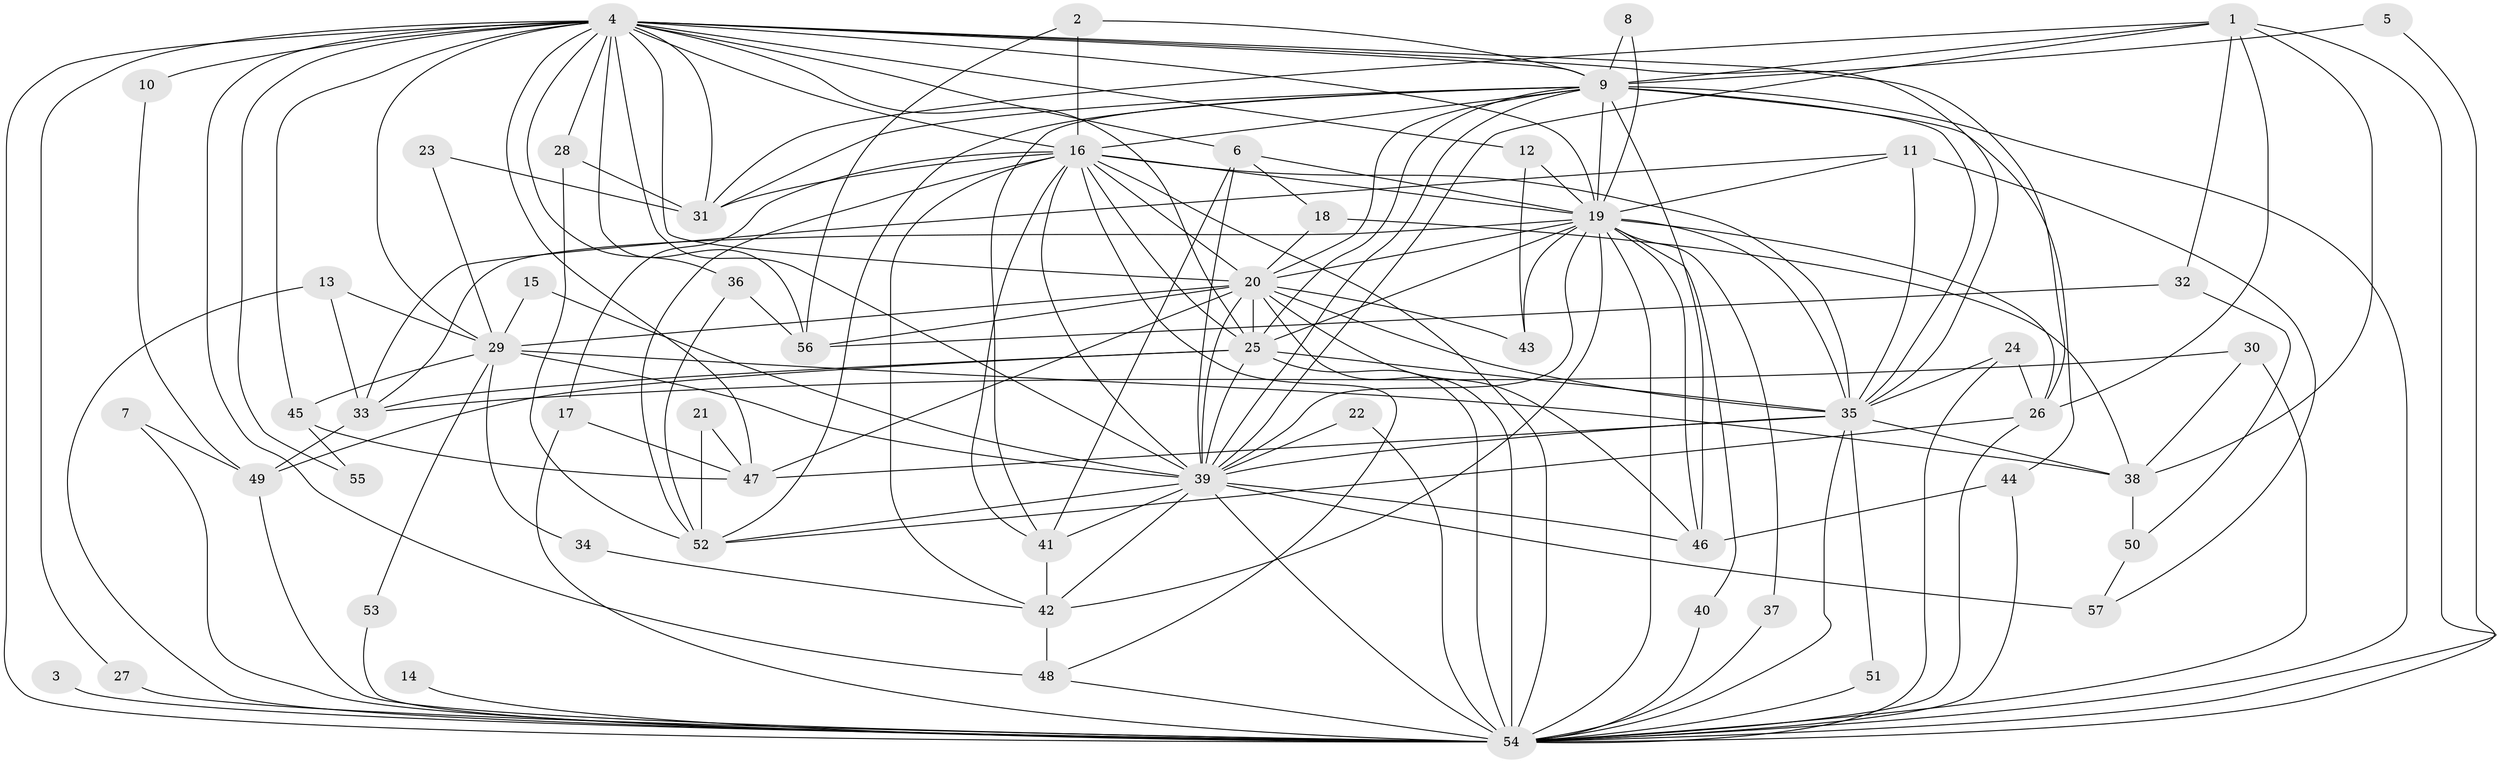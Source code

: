 // original degree distribution, {12: 0.008771929824561403, 23: 0.017543859649122806, 19: 0.008771929824561403, 17: 0.008771929824561403, 22: 0.008771929824561403, 31: 0.008771929824561403, 27: 0.008771929824561403, 16: 0.008771929824561403, 21: 0.008771929824561403, 5: 0.05263157894736842, 4: 0.06140350877192982, 6: 0.043859649122807015, 3: 0.18421052631578946, 2: 0.5526315789473685, 11: 0.008771929824561403, 7: 0.008771929824561403}
// Generated by graph-tools (version 1.1) at 2025/01/03/09/25 03:01:19]
// undirected, 57 vertices, 163 edges
graph export_dot {
graph [start="1"]
  node [color=gray90,style=filled];
  1;
  2;
  3;
  4;
  5;
  6;
  7;
  8;
  9;
  10;
  11;
  12;
  13;
  14;
  15;
  16;
  17;
  18;
  19;
  20;
  21;
  22;
  23;
  24;
  25;
  26;
  27;
  28;
  29;
  30;
  31;
  32;
  33;
  34;
  35;
  36;
  37;
  38;
  39;
  40;
  41;
  42;
  43;
  44;
  45;
  46;
  47;
  48;
  49;
  50;
  51;
  52;
  53;
  54;
  55;
  56;
  57;
  1 -- 9 [weight=1.0];
  1 -- 26 [weight=1.0];
  1 -- 31 [weight=1.0];
  1 -- 32 [weight=1.0];
  1 -- 38 [weight=1.0];
  1 -- 39 [weight=1.0];
  1 -- 54 [weight=1.0];
  2 -- 9 [weight=1.0];
  2 -- 16 [weight=1.0];
  2 -- 56 [weight=1.0];
  3 -- 54 [weight=1.0];
  4 -- 6 [weight=1.0];
  4 -- 9 [weight=2.0];
  4 -- 10 [weight=1.0];
  4 -- 12 [weight=1.0];
  4 -- 16 [weight=2.0];
  4 -- 19 [weight=1.0];
  4 -- 20 [weight=1.0];
  4 -- 25 [weight=1.0];
  4 -- 26 [weight=1.0];
  4 -- 27 [weight=1.0];
  4 -- 28 [weight=1.0];
  4 -- 29 [weight=2.0];
  4 -- 31 [weight=1.0];
  4 -- 35 [weight=1.0];
  4 -- 36 [weight=1.0];
  4 -- 39 [weight=1.0];
  4 -- 45 [weight=1.0];
  4 -- 47 [weight=1.0];
  4 -- 48 [weight=2.0];
  4 -- 54 [weight=2.0];
  4 -- 55 [weight=1.0];
  4 -- 56 [weight=1.0];
  5 -- 9 [weight=1.0];
  5 -- 54 [weight=1.0];
  6 -- 18 [weight=1.0];
  6 -- 19 [weight=1.0];
  6 -- 39 [weight=1.0];
  6 -- 41 [weight=1.0];
  7 -- 49 [weight=1.0];
  7 -- 54 [weight=2.0];
  8 -- 9 [weight=1.0];
  8 -- 19 [weight=1.0];
  9 -- 16 [weight=2.0];
  9 -- 19 [weight=2.0];
  9 -- 20 [weight=1.0];
  9 -- 25 [weight=1.0];
  9 -- 31 [weight=1.0];
  9 -- 35 [weight=2.0];
  9 -- 39 [weight=2.0];
  9 -- 41 [weight=1.0];
  9 -- 44 [weight=1.0];
  9 -- 46 [weight=1.0];
  9 -- 52 [weight=1.0];
  9 -- 54 [weight=2.0];
  10 -- 49 [weight=1.0];
  11 -- 19 [weight=1.0];
  11 -- 33 [weight=1.0];
  11 -- 35 [weight=1.0];
  11 -- 57 [weight=1.0];
  12 -- 19 [weight=1.0];
  12 -- 43 [weight=1.0];
  13 -- 29 [weight=1.0];
  13 -- 33 [weight=1.0];
  13 -- 54 [weight=1.0];
  14 -- 54 [weight=1.0];
  15 -- 29 [weight=1.0];
  15 -- 39 [weight=1.0];
  16 -- 17 [weight=1.0];
  16 -- 19 [weight=2.0];
  16 -- 20 [weight=2.0];
  16 -- 25 [weight=1.0];
  16 -- 31 [weight=1.0];
  16 -- 35 [weight=1.0];
  16 -- 39 [weight=2.0];
  16 -- 41 [weight=1.0];
  16 -- 42 [weight=1.0];
  16 -- 48 [weight=1.0];
  16 -- 52 [weight=1.0];
  16 -- 54 [weight=2.0];
  17 -- 47 [weight=1.0];
  17 -- 54 [weight=1.0];
  18 -- 20 [weight=1.0];
  18 -- 38 [weight=1.0];
  19 -- 20 [weight=1.0];
  19 -- 25 [weight=1.0];
  19 -- 26 [weight=1.0];
  19 -- 33 [weight=1.0];
  19 -- 35 [weight=1.0];
  19 -- 37 [weight=1.0];
  19 -- 39 [weight=1.0];
  19 -- 40 [weight=1.0];
  19 -- 42 [weight=1.0];
  19 -- 43 [weight=1.0];
  19 -- 46 [weight=1.0];
  19 -- 54 [weight=2.0];
  20 -- 25 [weight=2.0];
  20 -- 29 [weight=1.0];
  20 -- 35 [weight=2.0];
  20 -- 39 [weight=2.0];
  20 -- 43 [weight=1.0];
  20 -- 46 [weight=1.0];
  20 -- 47 [weight=1.0];
  20 -- 54 [weight=3.0];
  20 -- 56 [weight=1.0];
  21 -- 47 [weight=1.0];
  21 -- 52 [weight=1.0];
  22 -- 39 [weight=1.0];
  22 -- 54 [weight=1.0];
  23 -- 29 [weight=1.0];
  23 -- 31 [weight=1.0];
  24 -- 26 [weight=1.0];
  24 -- 35 [weight=1.0];
  24 -- 54 [weight=1.0];
  25 -- 33 [weight=1.0];
  25 -- 35 [weight=1.0];
  25 -- 39 [weight=1.0];
  25 -- 49 [weight=1.0];
  25 -- 54 [weight=2.0];
  26 -- 52 [weight=1.0];
  26 -- 54 [weight=1.0];
  27 -- 54 [weight=3.0];
  28 -- 31 [weight=1.0];
  28 -- 52 [weight=1.0];
  29 -- 34 [weight=1.0];
  29 -- 38 [weight=1.0];
  29 -- 39 [weight=1.0];
  29 -- 45 [weight=1.0];
  29 -- 53 [weight=1.0];
  30 -- 33 [weight=1.0];
  30 -- 38 [weight=1.0];
  30 -- 54 [weight=1.0];
  32 -- 50 [weight=1.0];
  32 -- 56 [weight=1.0];
  33 -- 49 [weight=1.0];
  34 -- 42 [weight=1.0];
  35 -- 38 [weight=1.0];
  35 -- 39 [weight=1.0];
  35 -- 47 [weight=1.0];
  35 -- 51 [weight=1.0];
  35 -- 54 [weight=2.0];
  36 -- 52 [weight=1.0];
  36 -- 56 [weight=1.0];
  37 -- 54 [weight=1.0];
  38 -- 50 [weight=1.0];
  39 -- 41 [weight=1.0];
  39 -- 42 [weight=1.0];
  39 -- 46 [weight=1.0];
  39 -- 52 [weight=1.0];
  39 -- 54 [weight=2.0];
  39 -- 57 [weight=2.0];
  40 -- 54 [weight=1.0];
  41 -- 42 [weight=1.0];
  42 -- 48 [weight=1.0];
  44 -- 46 [weight=1.0];
  44 -- 54 [weight=1.0];
  45 -- 47 [weight=1.0];
  45 -- 55 [weight=1.0];
  48 -- 54 [weight=1.0];
  49 -- 54 [weight=1.0];
  50 -- 57 [weight=1.0];
  51 -- 54 [weight=1.0];
  53 -- 54 [weight=1.0];
}
